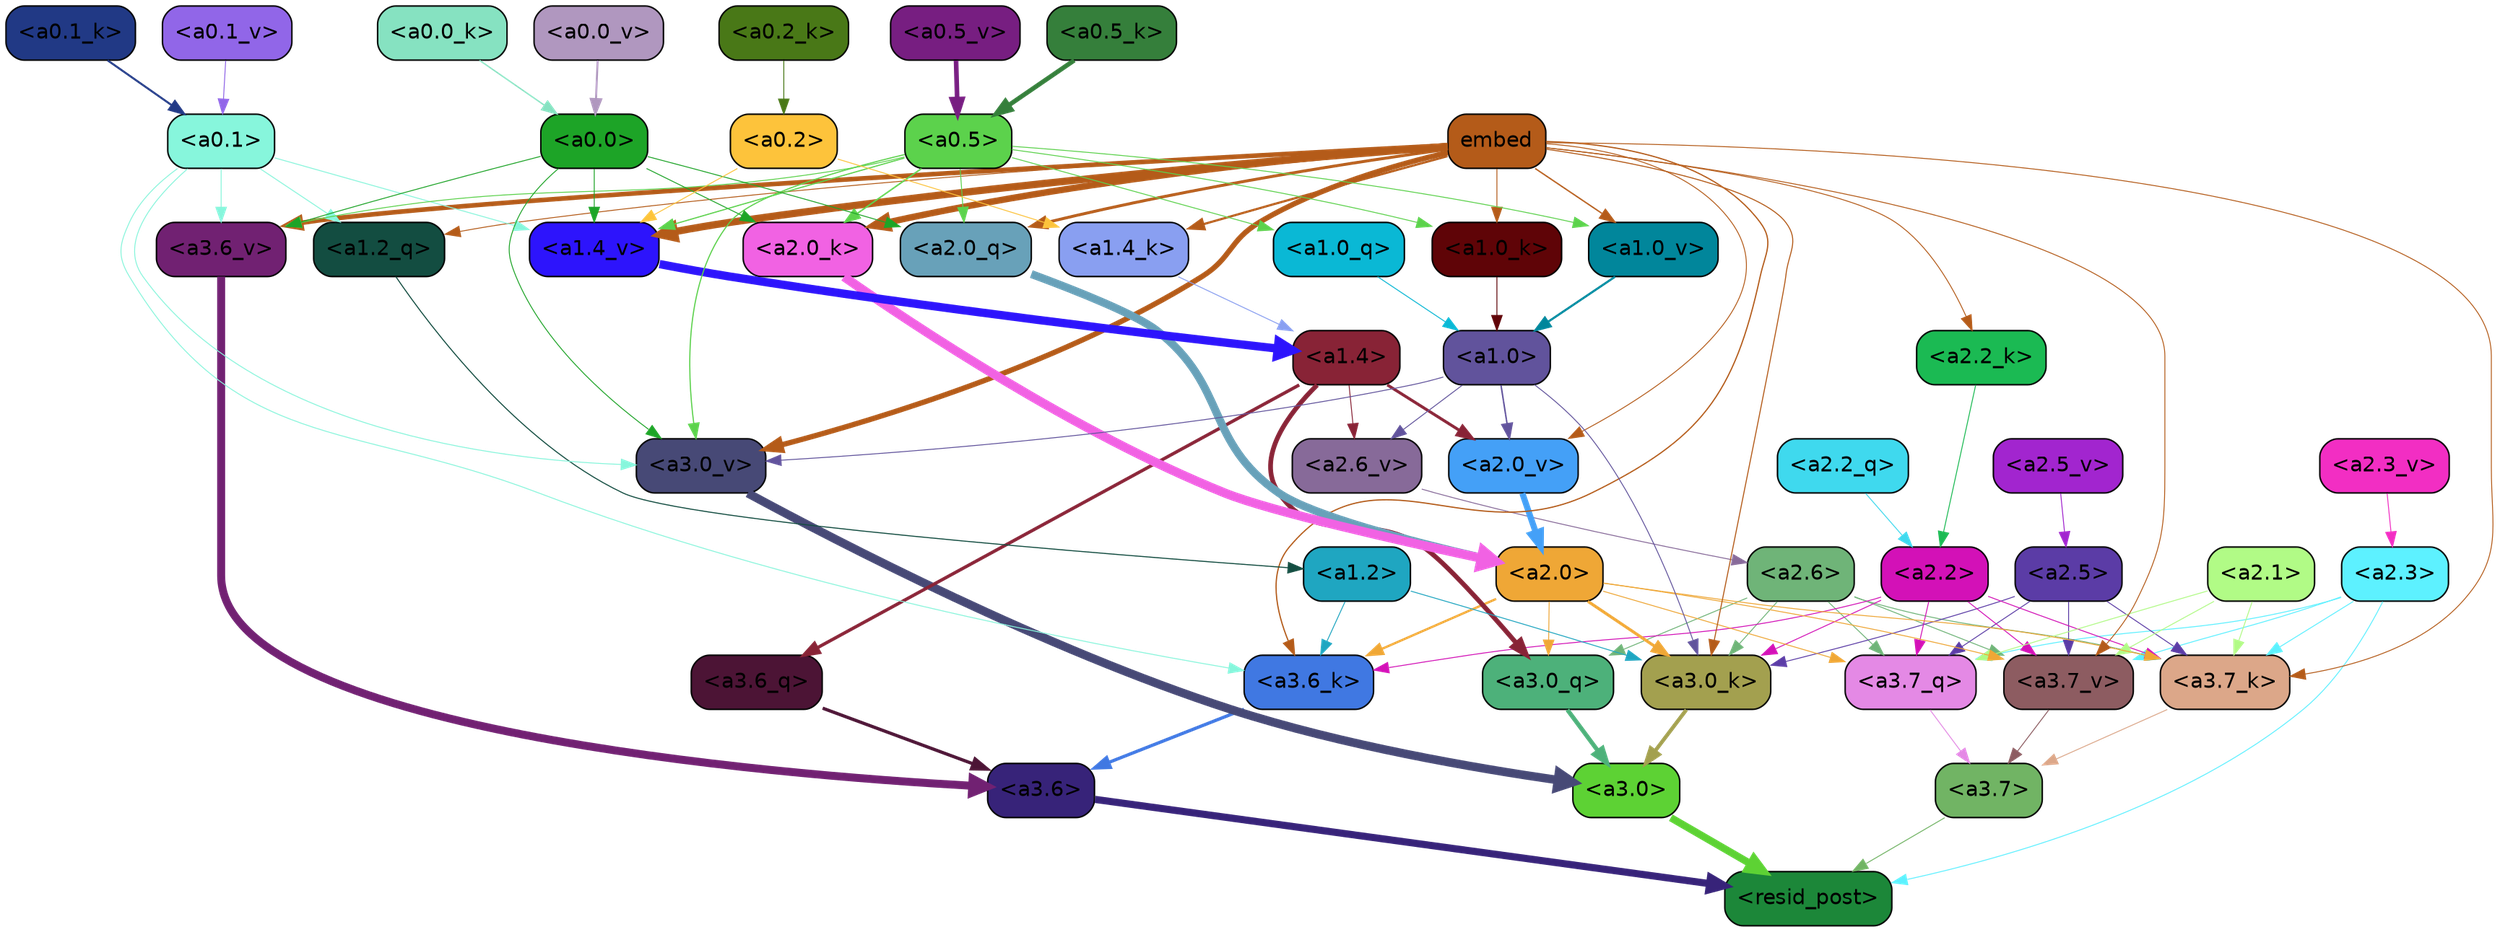 strict digraph "" {
	graph [bgcolor=transparent,
		layout=dot,
		overlap=false,
		splines=true
	];
	"<a3.7>"	[color=black,
		fillcolor="#71b464",
		fontname=Helvetica,
		shape=box,
		style="filled, rounded"];
	"<resid_post>"	[color=black,
		fillcolor="#1c8739",
		fontname=Helvetica,
		shape=box,
		style="filled, rounded"];
	"<a3.7>" -> "<resid_post>"	[color="#71b464",
		penwidth=0.6];
	"<a3.6>"	[color=black,
		fillcolor="#372379",
		fontname=Helvetica,
		shape=box,
		style="filled, rounded"];
	"<a3.6>" -> "<resid_post>"	[color="#372379",
		penwidth=4.7534414529800415];
	"<a3.0>"	[color=black,
		fillcolor="#5dd234",
		fontname=Helvetica,
		shape=box,
		style="filled, rounded"];
	"<a3.0>" -> "<resid_post>"	[color="#5dd234",
		penwidth=4.898576855659485];
	"<a2.3>"	[color=black,
		fillcolor="#5df1ff",
		fontname=Helvetica,
		shape=box,
		style="filled, rounded"];
	"<a2.3>" -> "<resid_post>"	[color="#5df1ff",
		penwidth=0.6];
	"<a3.7_q>"	[color=black,
		fillcolor="#e489e5",
		fontname=Helvetica,
		shape=box,
		style="filled, rounded"];
	"<a2.3>" -> "<a3.7_q>"	[color="#5df1ff",
		penwidth=0.6];
	"<a3.7_k>"	[color=black,
		fillcolor="#dca789",
		fontname=Helvetica,
		shape=box,
		style="filled, rounded"];
	"<a2.3>" -> "<a3.7_k>"	[color="#5df1ff",
		penwidth=0.6];
	"<a3.7_v>"	[color=black,
		fillcolor="#8d5c61",
		fontname=Helvetica,
		shape=box,
		style="filled, rounded"];
	"<a2.3>" -> "<a3.7_v>"	[color="#5df1ff",
		penwidth=0.6];
	"<a3.7_q>" -> "<a3.7>"	[color="#e489e5",
		penwidth=0.6];
	"<a3.6_q>"	[color=black,
		fillcolor="#4c1435",
		fontname=Helvetica,
		shape=box,
		style="filled, rounded"];
	"<a3.6_q>" -> "<a3.6>"	[color="#4c1435",
		penwidth=2.160832464694977];
	"<a3.0_q>"	[color=black,
		fillcolor="#4db17a",
		fontname=Helvetica,
		shape=box,
		style="filled, rounded"];
	"<a3.0_q>" -> "<a3.0>"	[color="#4db17a",
		penwidth=2.870753765106201];
	"<a3.7_k>" -> "<a3.7>"	[color="#dca789",
		penwidth=0.6];
	"<a3.6_k>"	[color=black,
		fillcolor="#4078e2",
		fontname=Helvetica,
		shape=box,
		style="filled, rounded"];
	"<a3.6_k>" -> "<a3.6>"	[color="#4078e2",
		penwidth=2.13908451795578];
	"<a3.0_k>"	[color=black,
		fillcolor="#a3a04f",
		fontname=Helvetica,
		shape=box,
		style="filled, rounded"];
	"<a3.0_k>" -> "<a3.0>"	[color="#a3a04f",
		penwidth=2.520303964614868];
	"<a3.7_v>" -> "<a3.7>"	[color="#8d5c61",
		penwidth=0.6];
	"<a3.6_v>"	[color=black,
		fillcolor="#712172",
		fontname=Helvetica,
		shape=box,
		style="filled, rounded"];
	"<a3.6_v>" -> "<a3.6>"	[color="#712172",
		penwidth=5.297133803367615];
	"<a3.0_v>"	[color=black,
		fillcolor="#474976",
		fontname=Helvetica,
		shape=box,
		style="filled, rounded"];
	"<a3.0_v>" -> "<a3.0>"	[color="#474976",
		penwidth=5.680712580680847];
	"<a2.6>"	[color=black,
		fillcolor="#6fb478",
		fontname=Helvetica,
		shape=box,
		style="filled, rounded"];
	"<a2.6>" -> "<a3.7_q>"	[color="#6fb478",
		penwidth=0.6];
	"<a2.6>" -> "<a3.0_q>"	[color="#6fb478",
		penwidth=0.6];
	"<a2.6>" -> "<a3.7_k>"	[color="#6fb478",
		penwidth=0.6];
	"<a2.6>" -> "<a3.0_k>"	[color="#6fb478",
		penwidth=0.6];
	"<a2.6>" -> "<a3.7_v>"	[color="#6fb478",
		penwidth=0.6];
	"<a2.5>"	[color=black,
		fillcolor="#5b3ca6",
		fontname=Helvetica,
		shape=box,
		style="filled, rounded"];
	"<a2.5>" -> "<a3.7_q>"	[color="#5b3ca6",
		penwidth=0.6];
	"<a2.5>" -> "<a3.7_k>"	[color="#5b3ca6",
		penwidth=0.6];
	"<a2.5>" -> "<a3.0_k>"	[color="#5b3ca6",
		penwidth=0.6];
	"<a2.5>" -> "<a3.7_v>"	[color="#5b3ca6",
		penwidth=0.6];
	"<a2.2>"	[color=black,
		fillcolor="#d311b7",
		fontname=Helvetica,
		shape=box,
		style="filled, rounded"];
	"<a2.2>" -> "<a3.7_q>"	[color="#d311b7",
		penwidth=0.6];
	"<a2.2>" -> "<a3.7_k>"	[color="#d311b7",
		penwidth=0.6];
	"<a2.2>" -> "<a3.6_k>"	[color="#d311b7",
		penwidth=0.6];
	"<a2.2>" -> "<a3.0_k>"	[color="#d311b7",
		penwidth=0.6];
	"<a2.2>" -> "<a3.7_v>"	[color="#d311b7",
		penwidth=0.6];
	"<a2.1>"	[color=black,
		fillcolor="#b1fb86",
		fontname=Helvetica,
		shape=box,
		style="filled, rounded"];
	"<a2.1>" -> "<a3.7_q>"	[color="#b1fb86",
		penwidth=0.6];
	"<a2.1>" -> "<a3.7_k>"	[color="#b1fb86",
		penwidth=0.6];
	"<a2.1>" -> "<a3.7_v>"	[color="#b1fb86",
		penwidth=0.6];
	"<a2.0>"	[color=black,
		fillcolor="#efa736",
		fontname=Helvetica,
		shape=box,
		style="filled, rounded"];
	"<a2.0>" -> "<a3.7_q>"	[color="#efa736",
		penwidth=0.6];
	"<a2.0>" -> "<a3.0_q>"	[color="#efa736",
		penwidth=0.6];
	"<a2.0>" -> "<a3.7_k>"	[color="#efa736",
		penwidth=0.6];
	"<a2.0>" -> "<a3.6_k>"	[color="#efa736",
		penwidth=1.4807794839143753];
	"<a2.0>" -> "<a3.0_k>"	[color="#efa736",
		penwidth=1.9436544477939606];
	"<a2.0>" -> "<a3.7_v>"	[color="#efa736",
		penwidth=0.6];
	"<a1.4>"	[color=black,
		fillcolor="#882336",
		fontname=Helvetica,
		shape=box,
		style="filled, rounded"];
	"<a1.4>" -> "<a3.6_q>"	[color="#882336",
		penwidth=2.1635248363018036];
	"<a1.4>" -> "<a3.0_q>"	[color="#882336",
		penwidth=3.1362746953964233];
	"<a2.6_v>"	[color=black,
		fillcolor="#876a99",
		fontname=Helvetica,
		shape=box,
		style="filled, rounded"];
	"<a1.4>" -> "<a2.6_v>"	[color="#882336",
		penwidth=0.6];
	"<a2.0_v>"	[color=black,
		fillcolor="#44a0f7",
		fontname=Helvetica,
		shape=box,
		style="filled, rounded"];
	"<a1.4>" -> "<a2.0_v>"	[color="#882336",
		penwidth=1.9271827340126038];
	embed	[color=black,
		fillcolor="#b45b19",
		fontname=Helvetica,
		shape=box,
		style="filled, rounded"];
	embed -> "<a3.7_k>"	[color="#b45b19",
		penwidth=0.6];
	embed -> "<a3.6_k>"	[color="#b45b19",
		penwidth=0.8202246725559235];
	embed -> "<a3.0_k>"	[color="#b45b19",
		penwidth=0.6771316379308701];
	embed -> "<a3.7_v>"	[color="#b45b19",
		penwidth=0.6];
	embed -> "<a3.6_v>"	[color="#b45b19",
		penwidth=3.067279100418091];
	embed -> "<a3.0_v>"	[color="#b45b19",
		penwidth=3.5202720761299133];
	"<a2.0_q>"	[color=black,
		fillcolor="#68a1b9",
		fontname=Helvetica,
		shape=box,
		style="filled, rounded"];
	embed -> "<a2.0_q>"	[color="#b45b19",
		penwidth=1.9194039106369019];
	"<a2.2_k>"	[color=black,
		fillcolor="#1bba53",
		fontname=Helvetica,
		shape=box,
		style="filled, rounded"];
	embed -> "<a2.2_k>"	[color="#b45b19",
		penwidth=0.6];
	"<a2.0_k>"	[color=black,
		fillcolor="#f162e3",
		fontname=Helvetica,
		shape=box,
		style="filled, rounded"];
	embed -> "<a2.0_k>"	[color="#b45b19",
		penwidth=4.28515887260437];
	embed -> "<a2.0_v>"	[color="#b45b19",
		penwidth=0.6];
	"<a1.2_q>"	[color=black,
		fillcolor="#134d41",
		fontname=Helvetica,
		shape=box,
		style="filled, rounded"];
	embed -> "<a1.2_q>"	[color="#b45b19",
		penwidth=0.6];
	"<a1.4_k>"	[color=black,
		fillcolor="#899ff1",
		fontname=Helvetica,
		shape=box,
		style="filled, rounded"];
	embed -> "<a1.4_k>"	[color="#b45b19",
		penwidth=1.441945195198059];
	"<a1.0_k>"	[color=black,
		fillcolor="#5f0407",
		fontname=Helvetica,
		shape=box,
		style="filled, rounded"];
	embed -> "<a1.0_k>"	[color="#b45b19",
		penwidth=0.6];
	"<a1.4_v>"	[color=black,
		fillcolor="#2d14fc",
		fontname=Helvetica,
		shape=box,
		style="filled, rounded"];
	embed -> "<a1.4_v>"	[color="#b45b19",
		penwidth=4.830149412155151];
	"<a1.0_v>"	[color=black,
		fillcolor="#01869b",
		fontname=Helvetica,
		shape=box,
		style="filled, rounded"];
	embed -> "<a1.0_v>"	[color="#b45b19",
		penwidth=0.8981428295373917];
	"<a1.2>"	[color=black,
		fillcolor="#1fa6c1",
		fontname=Helvetica,
		shape=box,
		style="filled, rounded"];
	"<a1.2>" -> "<a3.6_k>"	[color="#1fa6c1",
		penwidth=0.6];
	"<a1.2>" -> "<a3.0_k>"	[color="#1fa6c1",
		penwidth=0.6];
	"<a0.1>"	[color=black,
		fillcolor="#87f6dc",
		fontname=Helvetica,
		shape=box,
		style="filled, rounded"];
	"<a0.1>" -> "<a3.6_k>"	[color="#87f6dc",
		penwidth=0.6];
	"<a0.1>" -> "<a3.6_v>"	[color="#87f6dc",
		penwidth=0.6];
	"<a0.1>" -> "<a3.0_v>"	[color="#87f6dc",
		penwidth=0.6];
	"<a0.1>" -> "<a1.2_q>"	[color="#87f6dc",
		penwidth=0.6];
	"<a0.1>" -> "<a1.4_v>"	[color="#87f6dc",
		penwidth=0.6];
	"<a1.0>"	[color=black,
		fillcolor="#61539c",
		fontname=Helvetica,
		shape=box,
		style="filled, rounded"];
	"<a1.0>" -> "<a3.0_k>"	[color="#61539c",
		penwidth=0.6];
	"<a1.0>" -> "<a3.0_v>"	[color="#61539c",
		penwidth=0.6];
	"<a1.0>" -> "<a2.6_v>"	[color="#61539c",
		penwidth=0.6];
	"<a1.0>" -> "<a2.0_v>"	[color="#61539c",
		penwidth=0.9754131138324738];
	"<a0.5>"	[color=black,
		fillcolor="#5cd24c",
		fontname=Helvetica,
		shape=box,
		style="filled, rounded"];
	"<a0.5>" -> "<a3.6_v>"	[color="#5cd24c",
		penwidth=0.6];
	"<a0.5>" -> "<a3.0_v>"	[color="#5cd24c",
		penwidth=0.764040544629097];
	"<a0.5>" -> "<a2.0_q>"	[color="#5cd24c",
		penwidth=0.6];
	"<a0.5>" -> "<a2.0_k>"	[color="#5cd24c",
		penwidth=0.9763890504837036];
	"<a1.0_q>"	[color=black,
		fillcolor="#0ab8d5",
		fontname=Helvetica,
		shape=box,
		style="filled, rounded"];
	"<a0.5>" -> "<a1.0_q>"	[color="#5cd24c",
		penwidth=0.6];
	"<a0.5>" -> "<a1.0_k>"	[color="#5cd24c",
		penwidth=0.6];
	"<a0.5>" -> "<a1.4_v>"	[color="#5cd24c",
		penwidth=0.7723740935325623];
	"<a0.5>" -> "<a1.0_v>"	[color="#5cd24c",
		penwidth=0.6];
	"<a0.0>"	[color=black,
		fillcolor="#1da427",
		fontname=Helvetica,
		shape=box,
		style="filled, rounded"];
	"<a0.0>" -> "<a3.6_v>"	[color="#1da427",
		penwidth=0.6];
	"<a0.0>" -> "<a3.0_v>"	[color="#1da427",
		penwidth=0.6];
	"<a0.0>" -> "<a2.0_q>"	[color="#1da427",
		penwidth=0.6];
	"<a0.0>" -> "<a2.0_k>"	[color="#1da427",
		penwidth=0.6];
	"<a0.0>" -> "<a1.4_v>"	[color="#1da427",
		penwidth=0.6];
	"<a2.2_q>"	[color=black,
		fillcolor="#3fd9ee",
		fontname=Helvetica,
		shape=box,
		style="filled, rounded"];
	"<a2.2_q>" -> "<a2.2>"	[color="#3fd9ee",
		penwidth=0.6];
	"<a2.0_q>" -> "<a2.0>"	[color="#68a1b9",
		penwidth=5.313405752182007];
	"<a2.2_k>" -> "<a2.2>"	[color="#1bba53",
		penwidth=0.6];
	"<a2.0_k>" -> "<a2.0>"	[color="#f162e3",
		penwidth=6.029795527458191];
	"<a2.6_v>" -> "<a2.6>"	[color="#876a99",
		penwidth=0.6];
	"<a2.5_v>"	[color=black,
		fillcolor="#a225cf",
		fontname=Helvetica,
		shape=box,
		style="filled, rounded"];
	"<a2.5_v>" -> "<a2.5>"	[color="#a225cf",
		penwidth=0.6];
	"<a2.3_v>"	[color=black,
		fillcolor="#f22ec3",
		fontname=Helvetica,
		shape=box,
		style="filled, rounded"];
	"<a2.3_v>" -> "<a2.3>"	[color="#f22ec3",
		penwidth=0.6];
	"<a2.0_v>" -> "<a2.0>"	[color="#44a0f7",
		penwidth=4.041402816772461];
	"<a1.2_q>" -> "<a1.2>"	[color="#134d41",
		penwidth=0.6924253702163696];
	"<a1.0_q>" -> "<a1.0>"	[color="#0ab8d5",
		penwidth=0.6];
	"<a1.4_k>" -> "<a1.4>"	[color="#899ff1",
		penwidth=0.6];
	"<a1.0_k>" -> "<a1.0>"	[color="#5f0407",
		penwidth=0.6];
	"<a1.4_v>" -> "<a1.4>"	[color="#2d14fc",
		penwidth=5.515027642250061];
	"<a1.0_v>" -> "<a1.0>"	[color="#01869b",
		penwidth=1.4252789914608002];
	"<a0.2>"	[color=black,
		fillcolor="#fdc33b",
		fontname=Helvetica,
		shape=box,
		style="filled, rounded"];
	"<a0.2>" -> "<a1.4_k>"	[color="#fdc33b",
		penwidth=0.6];
	"<a0.2>" -> "<a1.4_v>"	[color="#fdc33b",
		penwidth=0.6];
	"<a0.5_k>"	[color=black,
		fillcolor="#357f3b",
		fontname=Helvetica,
		shape=box,
		style="filled, rounded"];
	"<a0.5_k>" -> "<a0.5>"	[color="#357f3b",
		penwidth=3.017053723335266];
	"<a0.2_k>"	[color=black,
		fillcolor="#497817",
		fontname=Helvetica,
		shape=box,
		style="filled, rounded"];
	"<a0.2_k>" -> "<a0.2>"	[color="#497817",
		penwidth=0.6];
	"<a0.1_k>"	[color=black,
		fillcolor="#213985",
		fontname=Helvetica,
		shape=box,
		style="filled, rounded"];
	"<a0.1_k>" -> "<a0.1>"	[color="#213985",
		penwidth=1.3217589855194092];
	"<a0.0_k>"	[color=black,
		fillcolor="#86e2c1",
		fontname=Helvetica,
		shape=box,
		style="filled, rounded"];
	"<a0.0_k>" -> "<a0.0>"	[color="#86e2c1",
		penwidth=0.8782260417938232];
	"<a0.5_v>"	[color=black,
		fillcolor="#771e81",
		fontname=Helvetica,
		shape=box,
		style="filled, rounded"];
	"<a0.5_v>" -> "<a0.5>"	[color="#771e81",
		penwidth=3.088594377040863];
	"<a0.1_v>"	[color=black,
		fillcolor="#9166e8",
		fontname=Helvetica,
		shape=box,
		style="filled, rounded"];
	"<a0.1_v>" -> "<a0.1>"	[color="#9166e8",
		penwidth=0.6];
	"<a0.0_v>"	[color=black,
		fillcolor="#b097bf",
		fontname=Helvetica,
		shape=box,
		style="filled, rounded"];
	"<a0.0_v>" -> "<a0.0>"	[color="#b097bf",
		penwidth=1.2872320413589478];
}
